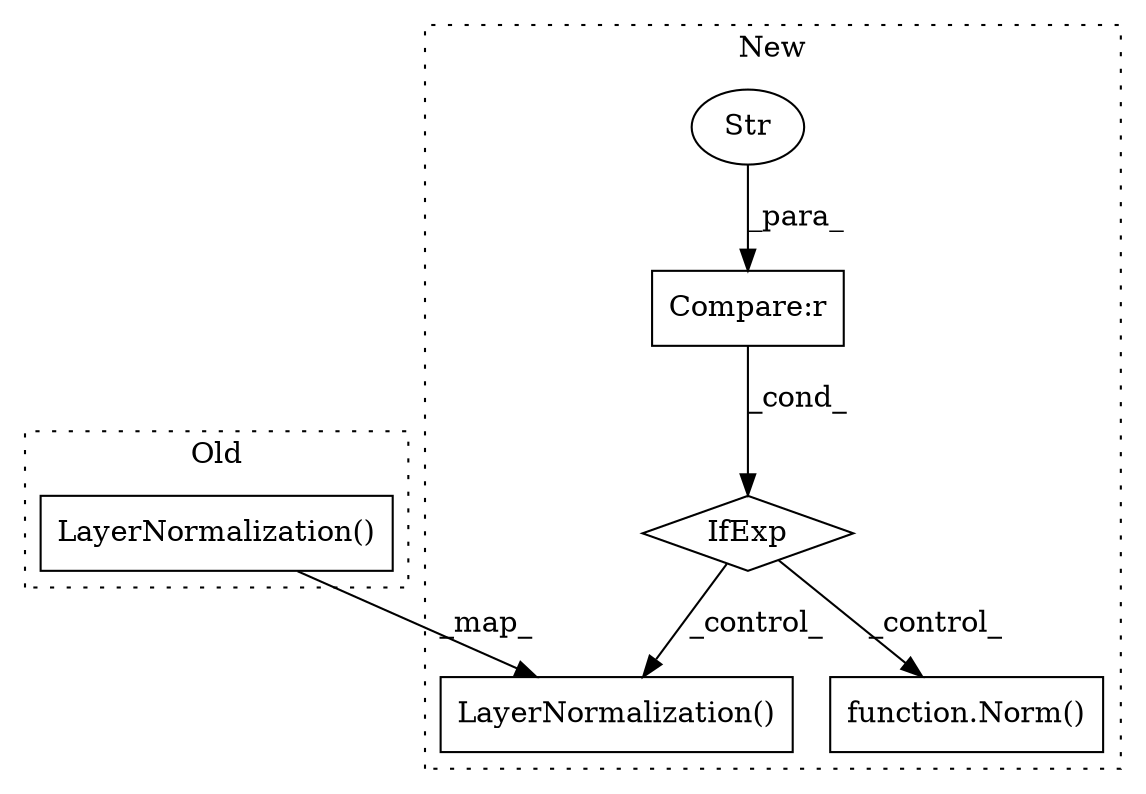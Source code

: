digraph G {
subgraph cluster0 {
1 [label="LayerNormalization()" a="75" s="5115" l="105" shape="box"];
label = "Old";
style="dotted";
}
subgraph cluster1 {
2 [label="LayerNormalization()" a="75" s="5413" l="105" shape="box"];
3 [label="Compare:r" a="40" s="5522" l="30" shape="box"];
4 [label="function.Norm()" a="75" s="5558" l="35" shape="box"];
5 [label="Str" a="66" s="5540" l="12" shape="ellipse"];
6 [label="IfExp" a="51" s="5518,5552" l="4,6" shape="diamond"];
label = "New";
style="dotted";
}
1 -> 2 [label="_map_"];
3 -> 6 [label="_cond_"];
5 -> 3 [label="_para_"];
6 -> 4 [label="_control_"];
6 -> 2 [label="_control_"];
}